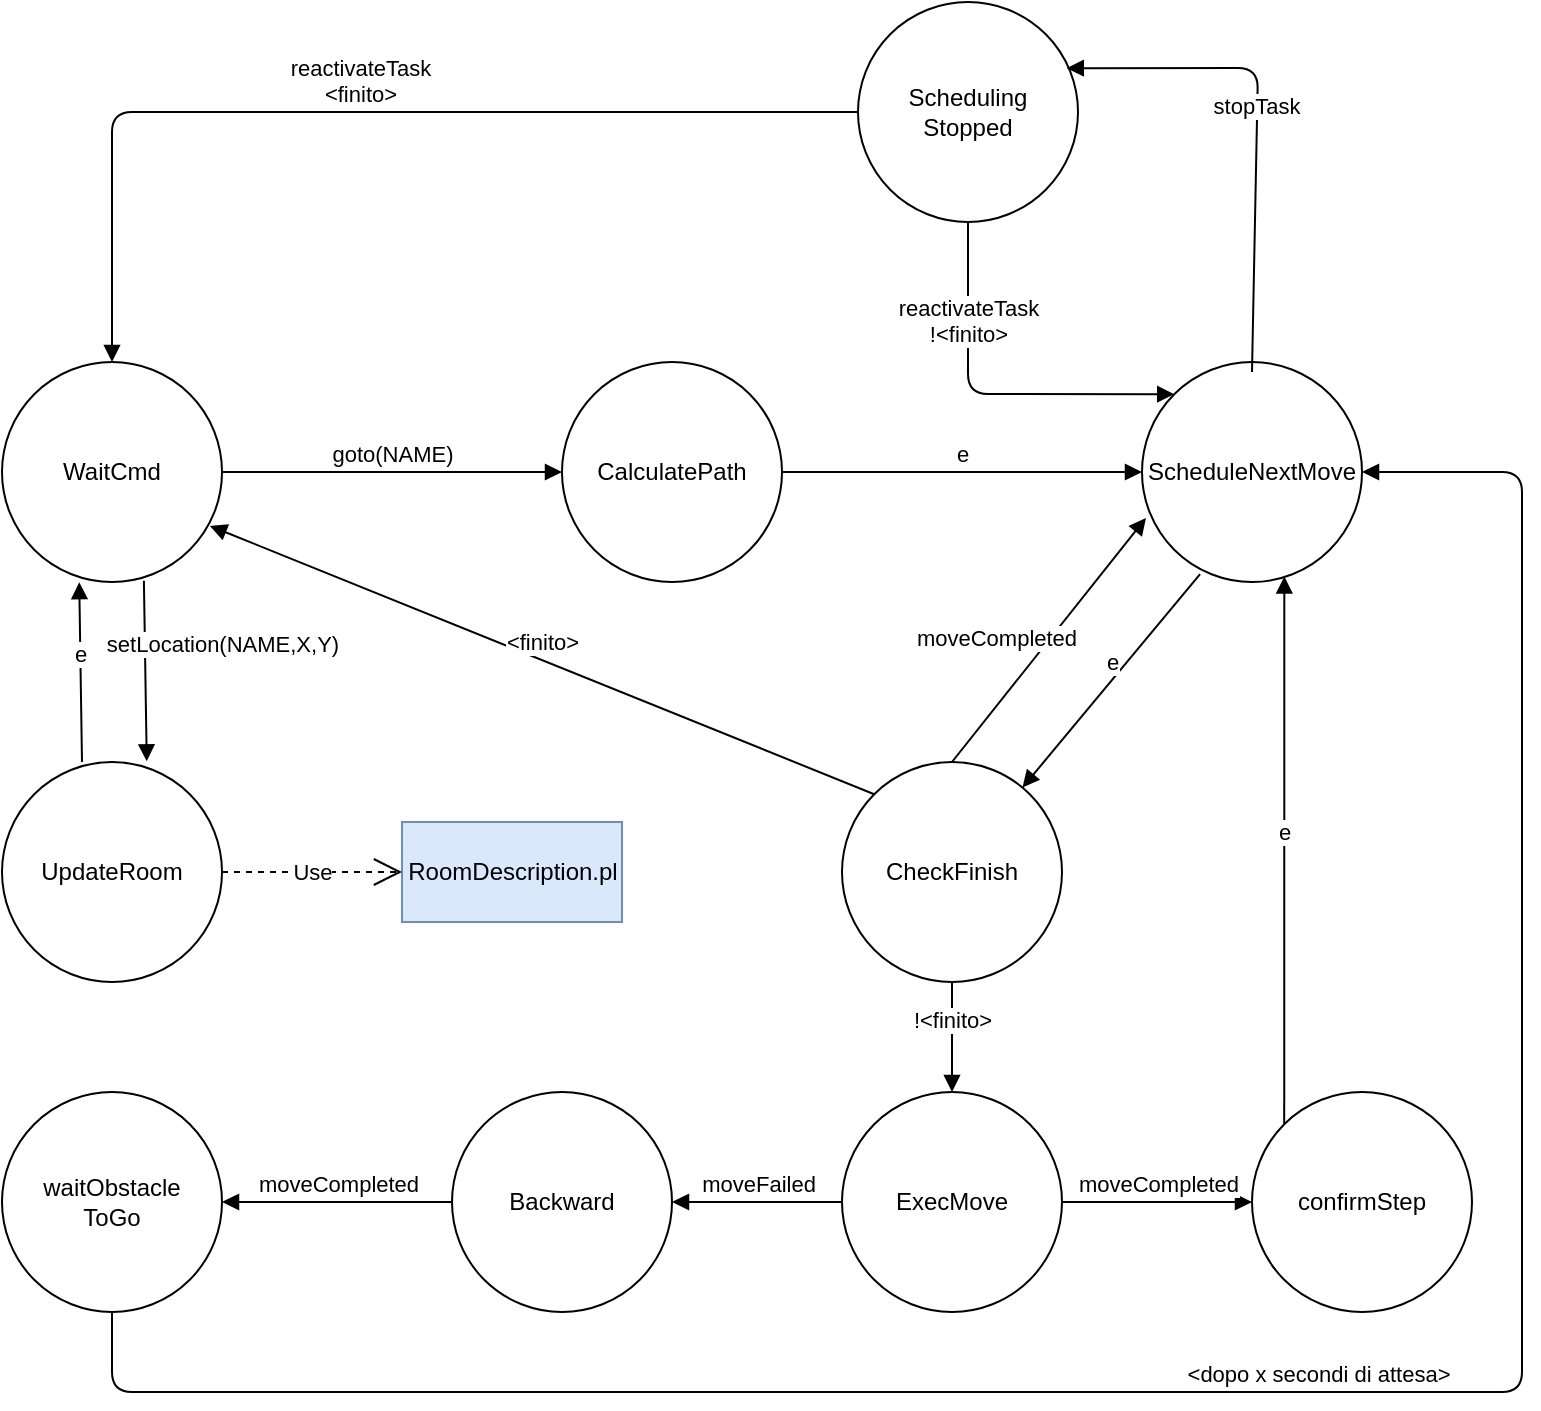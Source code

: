 <mxfile version="11.3.0" type="device" pages="1"><diagram id="j6h-_-MxKW-_pYQqFsje" name="Page-1"><mxGraphModel dx="1220" dy="720" grid="1" gridSize="10" guides="1" tooltips="1" connect="1" arrows="1" fold="1" page="1" pageScale="1" pageWidth="827" pageHeight="1169" math="0" shadow="0"><root><mxCell id="0"/><mxCell id="1" parent="0"/><mxCell id="uGX4trJ5lETWB9-rQ9H9-1" value="WaitCmd" style="ellipse;whiteSpace=wrap;html=1;" vertex="1" parent="1"><mxGeometry x="32" y="195" width="110" height="110" as="geometry"/></mxCell><mxCell id="uGX4trJ5lETWB9-rQ9H9-2" value="CalculatePath&lt;span style=&quot;font-family: &amp;#34;helvetica&amp;#34; , &amp;#34;arial&amp;#34; , sans-serif ; font-size: 0px ; white-space: nowrap&quot;&gt;%3CmxGraphModel%3E%3Croot%3E%3CmxCell%20id%3D%220%22%2F%3E%3CmxCell%20id%3D%221%22%20parent%3D%220%22%2F%3E%3CmxCell%20id%3D%222%22%20value%3D%22WaitCmd%22%20style%3D%22ellipse%3BwhiteSpace%3Dwrap%3Bhtml%3D1%3B%22%20vertex%3D%221%22%20parent%3D%221%22%3E%3CmxGeometry%20x%3D%2240%22%20y%3D%2240%22%20width%3D%22110%22%20height%3D%22110%22%20as%3D%22geometry%22%2F%3E%3C%2FmxCell%3E%3C%2Froot%3E%3C%2FmxGraphModel%3E&lt;/span&gt;" style="ellipse;whiteSpace=wrap;html=1;" vertex="1" parent="1"><mxGeometry x="312" y="195" width="110" height="110" as="geometry"/></mxCell><mxCell id="uGX4trJ5lETWB9-rQ9H9-3" value="ScheduleNextMove" style="ellipse;whiteSpace=wrap;html=1;" vertex="1" parent="1"><mxGeometry x="602" y="195" width="110" height="110" as="geometry"/></mxCell><mxCell id="uGX4trJ5lETWB9-rQ9H9-4" value="CheckFinish" style="ellipse;whiteSpace=wrap;html=1;" vertex="1" parent="1"><mxGeometry x="452" y="395" width="110" height="110" as="geometry"/></mxCell><mxCell id="uGX4trJ5lETWB9-rQ9H9-5" value="UpdateRoom" style="ellipse;whiteSpace=wrap;html=1;" vertex="1" parent="1"><mxGeometry x="32" y="395" width="110" height="110" as="geometry"/></mxCell><mxCell id="uGX4trJ5lETWB9-rQ9H9-6" value="goto(NAME)" style="html=1;verticalAlign=bottom;endArrow=block;entryX=0;entryY=0.5;entryDx=0;entryDy=0;" edge="1" parent="1" source="uGX4trJ5lETWB9-rQ9H9-1" target="uGX4trJ5lETWB9-rQ9H9-2"><mxGeometry width="80" relative="1" as="geometry"><mxPoint x="142" y="250" as="sourcePoint"/><mxPoint x="222" y="250" as="targetPoint"/></mxGeometry></mxCell><mxCell id="uGX4trJ5lETWB9-rQ9H9-7" value="e" style="html=1;verticalAlign=bottom;endArrow=block;" edge="1" parent="1" source="uGX4trJ5lETWB9-rQ9H9-2" target="uGX4trJ5lETWB9-rQ9H9-3"><mxGeometry width="80" relative="1" as="geometry"><mxPoint x="422" y="250" as="sourcePoint"/><mxPoint x="502" y="250" as="targetPoint"/></mxGeometry></mxCell><mxCell id="uGX4trJ5lETWB9-rQ9H9-8" value="e" style="html=1;verticalAlign=bottom;endArrow=block;exitX=0.264;exitY=0.964;exitDx=0;exitDy=0;exitPerimeter=0;" edge="1" parent="1" source="uGX4trJ5lETWB9-rQ9H9-3" target="uGX4trJ5lETWB9-rQ9H9-4"><mxGeometry width="80" relative="1" as="geometry"><mxPoint x="432" y="365" as="sourcePoint"/><mxPoint x="512" y="365" as="targetPoint"/></mxGeometry></mxCell><mxCell id="uGX4trJ5lETWB9-rQ9H9-9" value="moveCompleted" style="html=1;verticalAlign=bottom;endArrow=block;exitX=0.5;exitY=0;exitDx=0;exitDy=0;entryX=0.018;entryY=0.709;entryDx=0;entryDy=0;entryPerimeter=0;" edge="1" parent="1" source="uGX4trJ5lETWB9-rQ9H9-4" target="uGX4trJ5lETWB9-rQ9H9-3"><mxGeometry x="-0.291" y="16" width="80" relative="1" as="geometry"><mxPoint x="542" y="405" as="sourcePoint"/><mxPoint x="622" y="405" as="targetPoint"/><mxPoint as="offset"/></mxGeometry></mxCell><mxCell id="uGX4trJ5lETWB9-rQ9H9-10" value="setLocation(NAME,X,Y)" style="html=1;verticalAlign=bottom;endArrow=block;exitX=0.645;exitY=0.994;exitDx=0;exitDy=0;exitPerimeter=0;entryX=0.658;entryY=-0.003;entryDx=0;entryDy=0;entryPerimeter=0;" edge="1" parent="1" source="uGX4trJ5lETWB9-rQ9H9-1" target="uGX4trJ5lETWB9-rQ9H9-5"><mxGeometry x="-0.086" y="38" width="80" relative="1" as="geometry"><mxPoint x="192" y="365" as="sourcePoint"/><mxPoint x="272" y="365" as="targetPoint"/><mxPoint as="offset"/></mxGeometry></mxCell><mxCell id="uGX4trJ5lETWB9-rQ9H9-11" value="e" style="html=1;verticalAlign=bottom;endArrow=block;entryX=0.351;entryY=1.001;entryDx=0;entryDy=0;entryPerimeter=0;" edge="1" parent="1" target="uGX4trJ5lETWB9-rQ9H9-1"><mxGeometry width="80" relative="1" as="geometry"><mxPoint x="72" y="395" as="sourcePoint"/><mxPoint x="152" y="395" as="targetPoint"/></mxGeometry></mxCell><mxCell id="uGX4trJ5lETWB9-rQ9H9-13" value="RoomDescription.pl" style="html=1;fillColor=#dae8fc;strokeColor=#6c8ebf;" vertex="1" parent="1"><mxGeometry x="232" y="425" width="110" height="50" as="geometry"/></mxCell><mxCell id="uGX4trJ5lETWB9-rQ9H9-14" value="Use" style="endArrow=open;endSize=12;dashed=1;html=1;exitX=1;exitY=0.5;exitDx=0;exitDy=0;entryX=0;entryY=0.5;entryDx=0;entryDy=0;" edge="1" parent="1" source="uGX4trJ5lETWB9-rQ9H9-5" target="uGX4trJ5lETWB9-rQ9H9-13"><mxGeometry width="160" relative="1" as="geometry"><mxPoint x="439" y="435" as="sourcePoint"/><mxPoint x="439" y="375" as="targetPoint"/></mxGeometry></mxCell><mxCell id="uGX4trJ5lETWB9-rQ9H9-15" value="Scheduling&lt;br&gt;Stopped" style="ellipse;whiteSpace=wrap;html=1;" vertex="1" parent="1"><mxGeometry x="460" y="15" width="110" height="110" as="geometry"/></mxCell><mxCell id="uGX4trJ5lETWB9-rQ9H9-16" value="stopTask" style="html=1;verticalAlign=bottom;endArrow=block;entryX=0.949;entryY=0.301;entryDx=0;entryDy=0;entryPerimeter=0;exitX=0.5;exitY=0.045;exitDx=0;exitDy=0;exitPerimeter=0;" edge="1" parent="1" source="uGX4trJ5lETWB9-rQ9H9-3" target="uGX4trJ5lETWB9-rQ9H9-15"><mxGeometry width="80" relative="1" as="geometry"><mxPoint x="657" y="190" as="sourcePoint"/><mxPoint x="722" y="140" as="targetPoint"/><Array as="points"><mxPoint x="660" y="48"/></Array></mxGeometry></mxCell><mxCell id="uGX4trJ5lETWB9-rQ9H9-18" value="&amp;lt;finito&amp;gt;" style="html=1;verticalAlign=bottom;endArrow=block;exitX=0;exitY=0;exitDx=0;exitDy=0;entryX=0.945;entryY=0.745;entryDx=0;entryDy=0;entryPerimeter=0;" edge="1" parent="1" source="uGX4trJ5lETWB9-rQ9H9-4" target="uGX4trJ5lETWB9-rQ9H9-1"><mxGeometry width="80" relative="1" as="geometry"><mxPoint x="312" y="520" as="sourcePoint"/><mxPoint x="392" y="520" as="targetPoint"/></mxGeometry></mxCell><mxCell id="uGX4trJ5lETWB9-rQ9H9-19" value="ExecMove" style="ellipse;whiteSpace=wrap;html=1;" vertex="1" parent="1"><mxGeometry x="452" y="560" width="110" height="110" as="geometry"/></mxCell><mxCell id="uGX4trJ5lETWB9-rQ9H9-20" value="!&amp;lt;finito&amp;gt;" style="html=1;verticalAlign=bottom;endArrow=block;exitX=0.5;exitY=1;exitDx=0;exitDy=0;entryX=0.5;entryY=0;entryDx=0;entryDy=0;" edge="1" parent="1" source="uGX4trJ5lETWB9-rQ9H9-4" target="uGX4trJ5lETWB9-rQ9H9-19"><mxGeometry width="80" relative="1" as="geometry"><mxPoint x="312" y="620" as="sourcePoint"/><mxPoint x="392" y="620" as="targetPoint"/></mxGeometry></mxCell><mxCell id="uGX4trJ5lETWB9-rQ9H9-21" value="confirmStep" style="ellipse;whiteSpace=wrap;html=1;" vertex="1" parent="1"><mxGeometry x="657" y="560" width="110" height="110" as="geometry"/></mxCell><mxCell id="uGX4trJ5lETWB9-rQ9H9-22" value="moveCompleted" style="html=1;verticalAlign=bottom;endArrow=block;exitX=1;exitY=0.5;exitDx=0;exitDy=0;entryX=0;entryY=0.5;entryDx=0;entryDy=0;" edge="1" parent="1" source="uGX4trJ5lETWB9-rQ9H9-19" target="uGX4trJ5lETWB9-rQ9H9-21"><mxGeometry width="80" relative="1" as="geometry"><mxPoint x="492" y="710" as="sourcePoint"/><mxPoint x="572" y="710" as="targetPoint"/></mxGeometry></mxCell><mxCell id="uGX4trJ5lETWB9-rQ9H9-23" value="moveFailed" style="html=1;verticalAlign=bottom;endArrow=block;exitX=0;exitY=0.5;exitDx=0;exitDy=0;entryX=1;entryY=0.5;entryDx=0;entryDy=0;" edge="1" parent="1" source="uGX4trJ5lETWB9-rQ9H9-19" target="uGX4trJ5lETWB9-rQ9H9-24"><mxGeometry width="80" relative="1" as="geometry"><mxPoint x="312" y="660" as="sourcePoint"/><mxPoint x="362" y="615" as="targetPoint"/></mxGeometry></mxCell><mxCell id="uGX4trJ5lETWB9-rQ9H9-24" value="Backward" style="ellipse;whiteSpace=wrap;html=1;" vertex="1" parent="1"><mxGeometry x="257" y="560" width="110" height="110" as="geometry"/></mxCell><mxCell id="uGX4trJ5lETWB9-rQ9H9-27" value="waitObstacle&lt;br&gt;ToGo" style="ellipse;whiteSpace=wrap;html=1;" vertex="1" parent="1"><mxGeometry x="32" y="560" width="110" height="110" as="geometry"/></mxCell><mxCell id="uGX4trJ5lETWB9-rQ9H9-28" value="moveCompleted" style="html=1;verticalAlign=bottom;endArrow=block;exitX=0;exitY=0.5;exitDx=0;exitDy=0;entryX=1;entryY=0.5;entryDx=0;entryDy=0;" edge="1" parent="1" source="uGX4trJ5lETWB9-rQ9H9-24" target="uGX4trJ5lETWB9-rQ9H9-27"><mxGeometry width="80" relative="1" as="geometry"><mxPoint x="462" y="625" as="sourcePoint"/><mxPoint x="377" y="625" as="targetPoint"/></mxGeometry></mxCell><mxCell id="uGX4trJ5lETWB9-rQ9H9-29" value="e" style="html=1;verticalAlign=bottom;endArrow=block;exitX=0;exitY=0;exitDx=0;exitDy=0;entryX=0.647;entryY=0.975;entryDx=0;entryDy=0;entryPerimeter=0;" edge="1" parent="1" source="uGX4trJ5lETWB9-rQ9H9-21" target="uGX4trJ5lETWB9-rQ9H9-3"><mxGeometry width="80" relative="1" as="geometry"><mxPoint x="32" y="690" as="sourcePoint"/><mxPoint x="112" y="690" as="targetPoint"/></mxGeometry></mxCell><mxCell id="uGX4trJ5lETWB9-rQ9H9-30" value="&amp;lt;dopo x secondi di attesa&amp;gt;" style="html=1;verticalAlign=bottom;endArrow=block;exitX=0.5;exitY=1;exitDx=0;exitDy=0;entryX=1;entryY=0.5;entryDx=0;entryDy=0;" edge="1" parent="1" source="uGX4trJ5lETWB9-rQ9H9-27" target="uGX4trJ5lETWB9-rQ9H9-3"><mxGeometry width="80" relative="1" as="geometry"><mxPoint x="92" y="720" as="sourcePoint"/><mxPoint x="172" y="720" as="targetPoint"/><Array as="points"><mxPoint x="87" y="710"/><mxPoint x="792" y="710"/><mxPoint x="792" y="250"/></Array></mxGeometry></mxCell><mxCell id="uGX4trJ5lETWB9-rQ9H9-32" value="reactivateTask&lt;br&gt;&amp;lt;finito&amp;gt;" style="html=1;verticalAlign=bottom;endArrow=block;entryX=0.5;entryY=0;entryDx=0;entryDy=0;exitX=0;exitY=0.5;exitDx=0;exitDy=0;" edge="1" parent="1" source="uGX4trJ5lETWB9-rQ9H9-15" target="uGX4trJ5lETWB9-rQ9H9-1"><mxGeometry width="80" relative="1" as="geometry"><mxPoint x="460" y="120" as="sourcePoint"/><mxPoint x="110" y="740" as="targetPoint"/><Array as="points"><mxPoint x="87" y="70"/></Array></mxGeometry></mxCell><mxCell id="uGX4trJ5lETWB9-rQ9H9-33" value="reactivateTask&lt;br&gt;!&amp;lt;finito&amp;gt;" style="html=1;verticalAlign=bottom;endArrow=block;exitX=0.5;exitY=1;exitDx=0;exitDy=0;entryX=0;entryY=0;entryDx=0;entryDy=0;" edge="1" parent="1" source="uGX4trJ5lETWB9-rQ9H9-15" target="uGX4trJ5lETWB9-rQ9H9-3"><mxGeometry x="-0.313" width="80" relative="1" as="geometry"><mxPoint x="470" y="220" as="sourcePoint"/><mxPoint x="550" y="220" as="targetPoint"/><Array as="points"><mxPoint x="515" y="211"/></Array><mxPoint as="offset"/></mxGeometry></mxCell></root></mxGraphModel></diagram></mxfile>